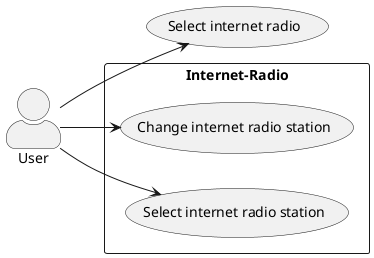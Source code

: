 @startuml
skinparam actorStyle awesome
left to right direction

:User: --> (Select internet radio)


rectangle Internet-Radio{
    usecase "Change internet radio station" as UC0001
    usecase "Select internet radio station" as UC0002

}

:User: --> UC0001
:User: --> UC0002



@enduml
